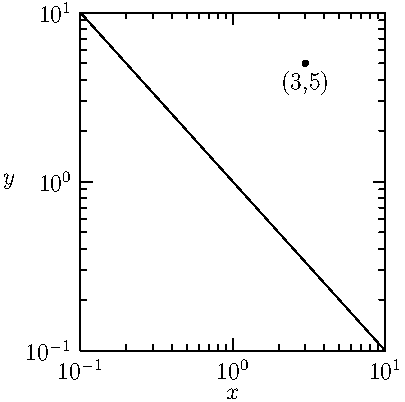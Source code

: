 import graph;

size(200,200,IgnoreAspect);

real f(real t) {return 1/t;}

scale(Log,Log);

draw(graph(f,0.1,10));

//limits((1,0.1),(10,0.5),Crop);

dot(Label("(3,5)",align=S),Scale((3,5)));

xaxis("$x$",BottomTop,LeftTicks);
yaxis("$y$",LeftRight,RightTicks);


